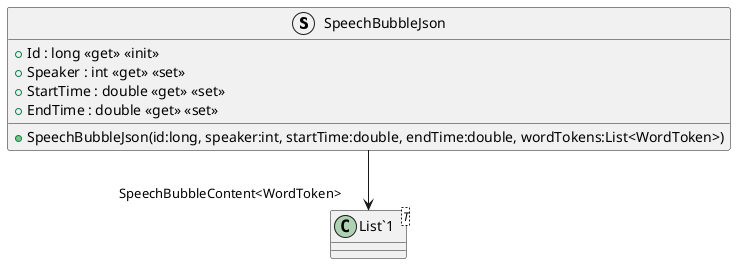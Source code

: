 @startuml
struct SpeechBubbleJson {
    + Id : long <<get>> <<init>>
    + Speaker : int <<get>> <<set>>
    + StartTime : double <<get>> <<set>>
    + EndTime : double <<get>> <<set>>
    + SpeechBubbleJson(id:long, speaker:int, startTime:double, endTime:double, wordTokens:List<WordToken>)
}
class "List`1"<T> {
}
SpeechBubbleJson --> "SpeechBubbleContent<WordToken>" "List`1"
@enduml
